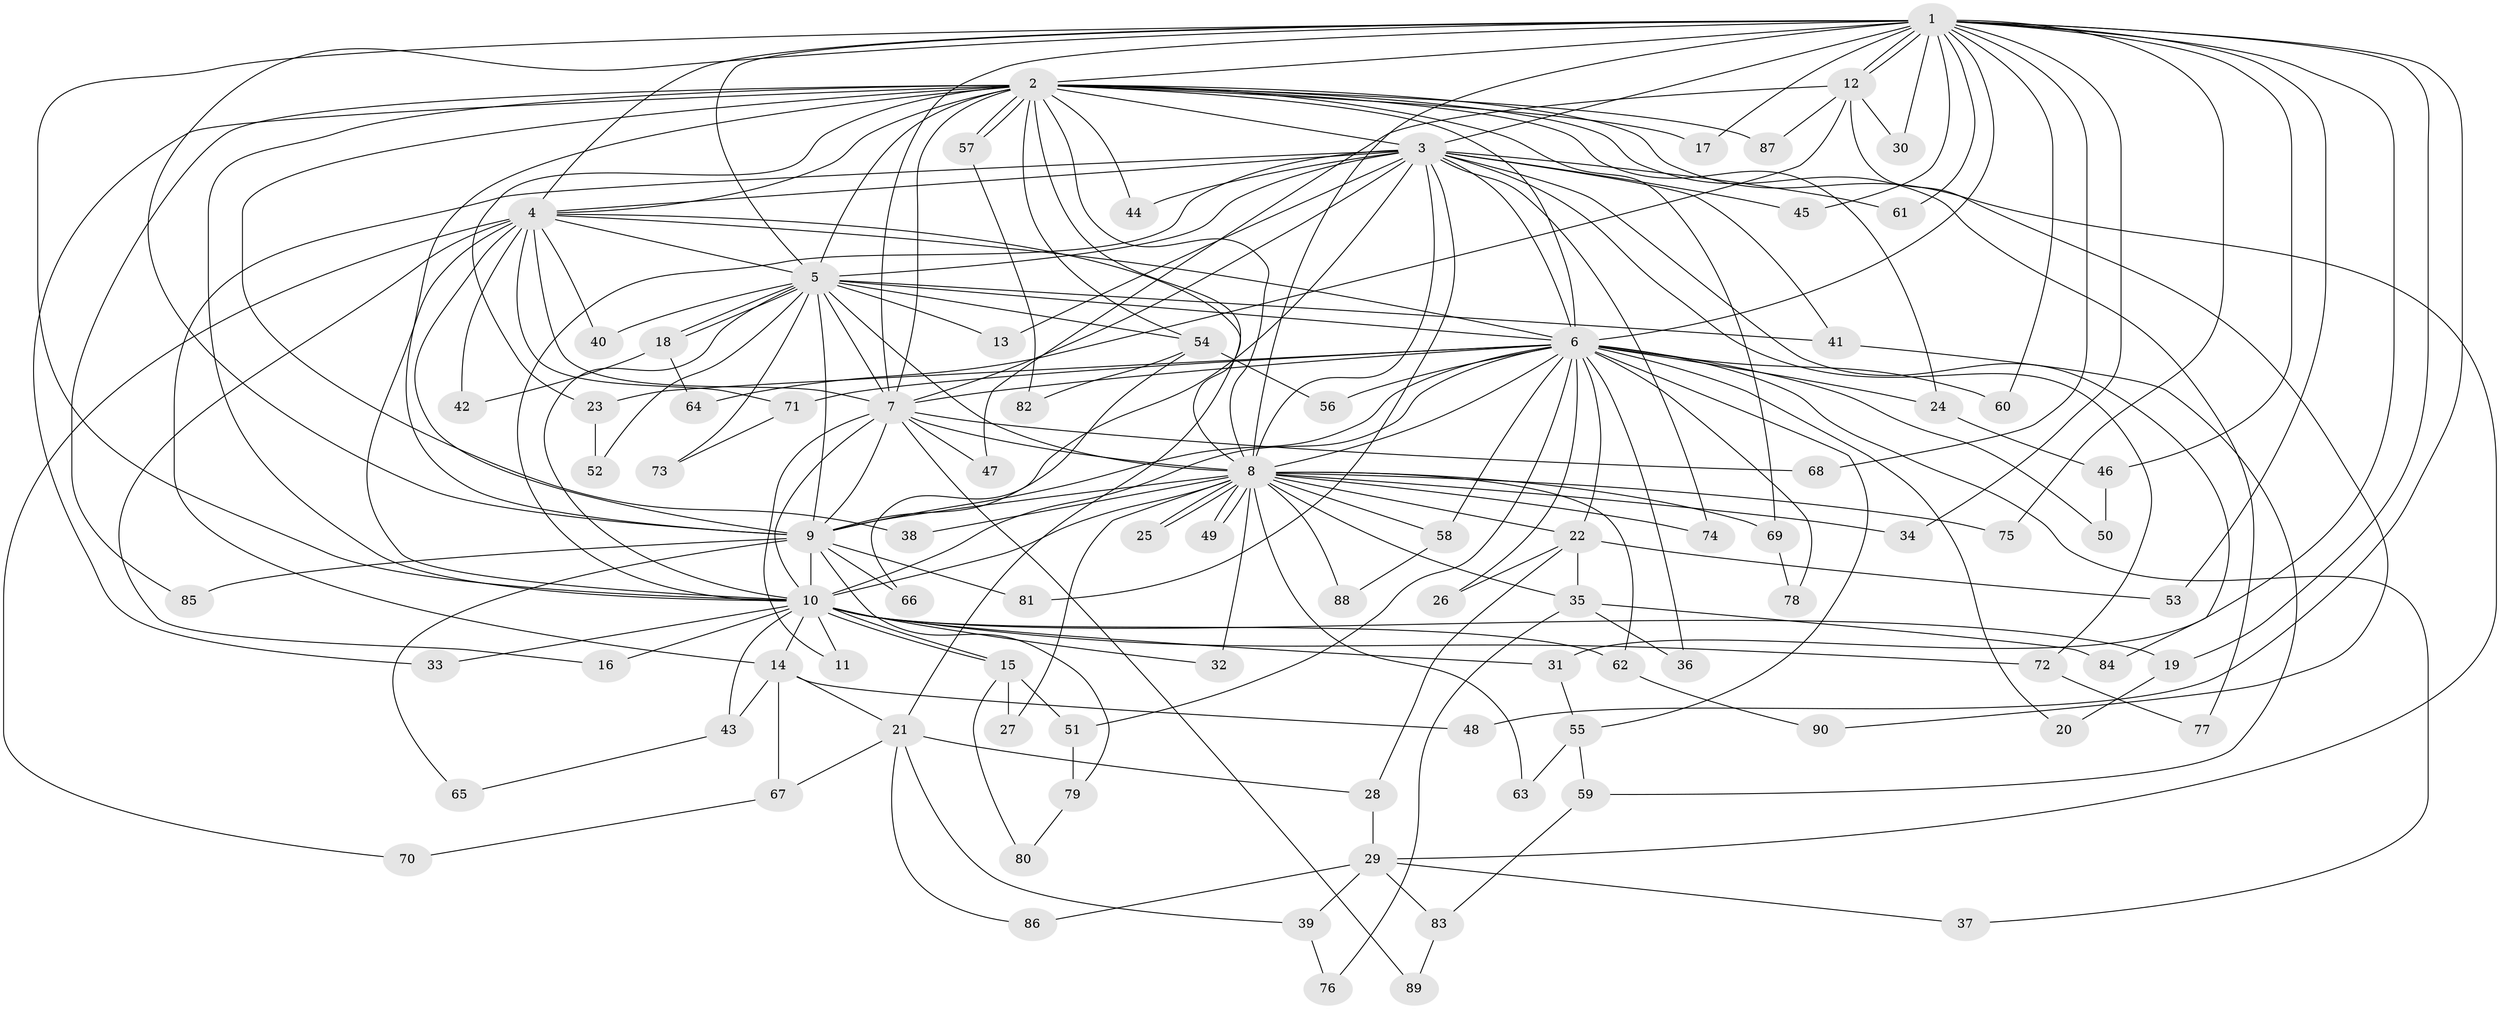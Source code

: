 // coarse degree distribution, {30: 0.018518518518518517, 16: 0.037037037037037035, 22: 0.018518518518518517, 2: 0.6111111111111112, 1: 0.07407407407407407, 4: 0.07407407407407407, 3: 0.1111111111111111, 5: 0.037037037037037035, 6: 0.018518518518518517}
// Generated by graph-tools (version 1.1) at 2025/49/03/04/25 21:49:13]
// undirected, 90 vertices, 205 edges
graph export_dot {
graph [start="1"]
  node [color=gray90,style=filled];
  1;
  2;
  3;
  4;
  5;
  6;
  7;
  8;
  9;
  10;
  11;
  12;
  13;
  14;
  15;
  16;
  17;
  18;
  19;
  20;
  21;
  22;
  23;
  24;
  25;
  26;
  27;
  28;
  29;
  30;
  31;
  32;
  33;
  34;
  35;
  36;
  37;
  38;
  39;
  40;
  41;
  42;
  43;
  44;
  45;
  46;
  47;
  48;
  49;
  50;
  51;
  52;
  53;
  54;
  55;
  56;
  57;
  58;
  59;
  60;
  61;
  62;
  63;
  64;
  65;
  66;
  67;
  68;
  69;
  70;
  71;
  72;
  73;
  74;
  75;
  76;
  77;
  78;
  79;
  80;
  81;
  82;
  83;
  84;
  85;
  86;
  87;
  88;
  89;
  90;
  1 -- 2;
  1 -- 3;
  1 -- 4;
  1 -- 5;
  1 -- 6;
  1 -- 7;
  1 -- 8;
  1 -- 9;
  1 -- 10;
  1 -- 12;
  1 -- 12;
  1 -- 17;
  1 -- 19;
  1 -- 30;
  1 -- 31;
  1 -- 34;
  1 -- 45;
  1 -- 46;
  1 -- 48;
  1 -- 53;
  1 -- 60;
  1 -- 61;
  1 -- 68;
  1 -- 75;
  2 -- 3;
  2 -- 4;
  2 -- 5;
  2 -- 6;
  2 -- 7;
  2 -- 8;
  2 -- 9;
  2 -- 10;
  2 -- 17;
  2 -- 21;
  2 -- 23;
  2 -- 24;
  2 -- 29;
  2 -- 33;
  2 -- 38;
  2 -- 44;
  2 -- 54;
  2 -- 57;
  2 -- 57;
  2 -- 69;
  2 -- 77;
  2 -- 85;
  2 -- 87;
  3 -- 4;
  3 -- 5;
  3 -- 6;
  3 -- 7;
  3 -- 8;
  3 -- 9;
  3 -- 10;
  3 -- 13;
  3 -- 14;
  3 -- 41;
  3 -- 44;
  3 -- 45;
  3 -- 61;
  3 -- 72;
  3 -- 74;
  3 -- 81;
  3 -- 84;
  4 -- 5;
  4 -- 6;
  4 -- 7;
  4 -- 8;
  4 -- 9;
  4 -- 10;
  4 -- 16;
  4 -- 40;
  4 -- 42;
  4 -- 70;
  4 -- 71;
  5 -- 6;
  5 -- 7;
  5 -- 8;
  5 -- 9;
  5 -- 10;
  5 -- 13;
  5 -- 18;
  5 -- 18;
  5 -- 40;
  5 -- 41;
  5 -- 52;
  5 -- 54;
  5 -- 73;
  6 -- 7;
  6 -- 8;
  6 -- 9;
  6 -- 10;
  6 -- 20;
  6 -- 22;
  6 -- 23;
  6 -- 24;
  6 -- 26;
  6 -- 36;
  6 -- 37;
  6 -- 50;
  6 -- 51;
  6 -- 55;
  6 -- 56;
  6 -- 58;
  6 -- 60;
  6 -- 71;
  6 -- 78;
  7 -- 8;
  7 -- 9;
  7 -- 10;
  7 -- 11;
  7 -- 47;
  7 -- 68;
  7 -- 89;
  8 -- 9;
  8 -- 10;
  8 -- 22;
  8 -- 25;
  8 -- 25;
  8 -- 27;
  8 -- 32;
  8 -- 34;
  8 -- 35;
  8 -- 38;
  8 -- 49;
  8 -- 49;
  8 -- 58;
  8 -- 62;
  8 -- 63;
  8 -- 69;
  8 -- 74;
  8 -- 75;
  8 -- 88;
  9 -- 10;
  9 -- 65;
  9 -- 66;
  9 -- 79;
  9 -- 81;
  9 -- 85;
  10 -- 11;
  10 -- 14;
  10 -- 15;
  10 -- 15;
  10 -- 16;
  10 -- 19;
  10 -- 31;
  10 -- 32;
  10 -- 33;
  10 -- 43;
  10 -- 62;
  10 -- 72;
  12 -- 30;
  12 -- 47;
  12 -- 64;
  12 -- 87;
  12 -- 90;
  14 -- 21;
  14 -- 43;
  14 -- 48;
  14 -- 67;
  15 -- 27;
  15 -- 51;
  15 -- 80;
  18 -- 42;
  18 -- 64;
  19 -- 20;
  21 -- 28;
  21 -- 39;
  21 -- 67;
  21 -- 86;
  22 -- 26;
  22 -- 28;
  22 -- 35;
  22 -- 53;
  23 -- 52;
  24 -- 46;
  28 -- 29;
  29 -- 37;
  29 -- 39;
  29 -- 83;
  29 -- 86;
  31 -- 55;
  35 -- 36;
  35 -- 76;
  35 -- 84;
  39 -- 76;
  41 -- 59;
  43 -- 65;
  46 -- 50;
  51 -- 79;
  54 -- 56;
  54 -- 66;
  54 -- 82;
  55 -- 59;
  55 -- 63;
  57 -- 82;
  58 -- 88;
  59 -- 83;
  62 -- 90;
  67 -- 70;
  69 -- 78;
  71 -- 73;
  72 -- 77;
  79 -- 80;
  83 -- 89;
}
